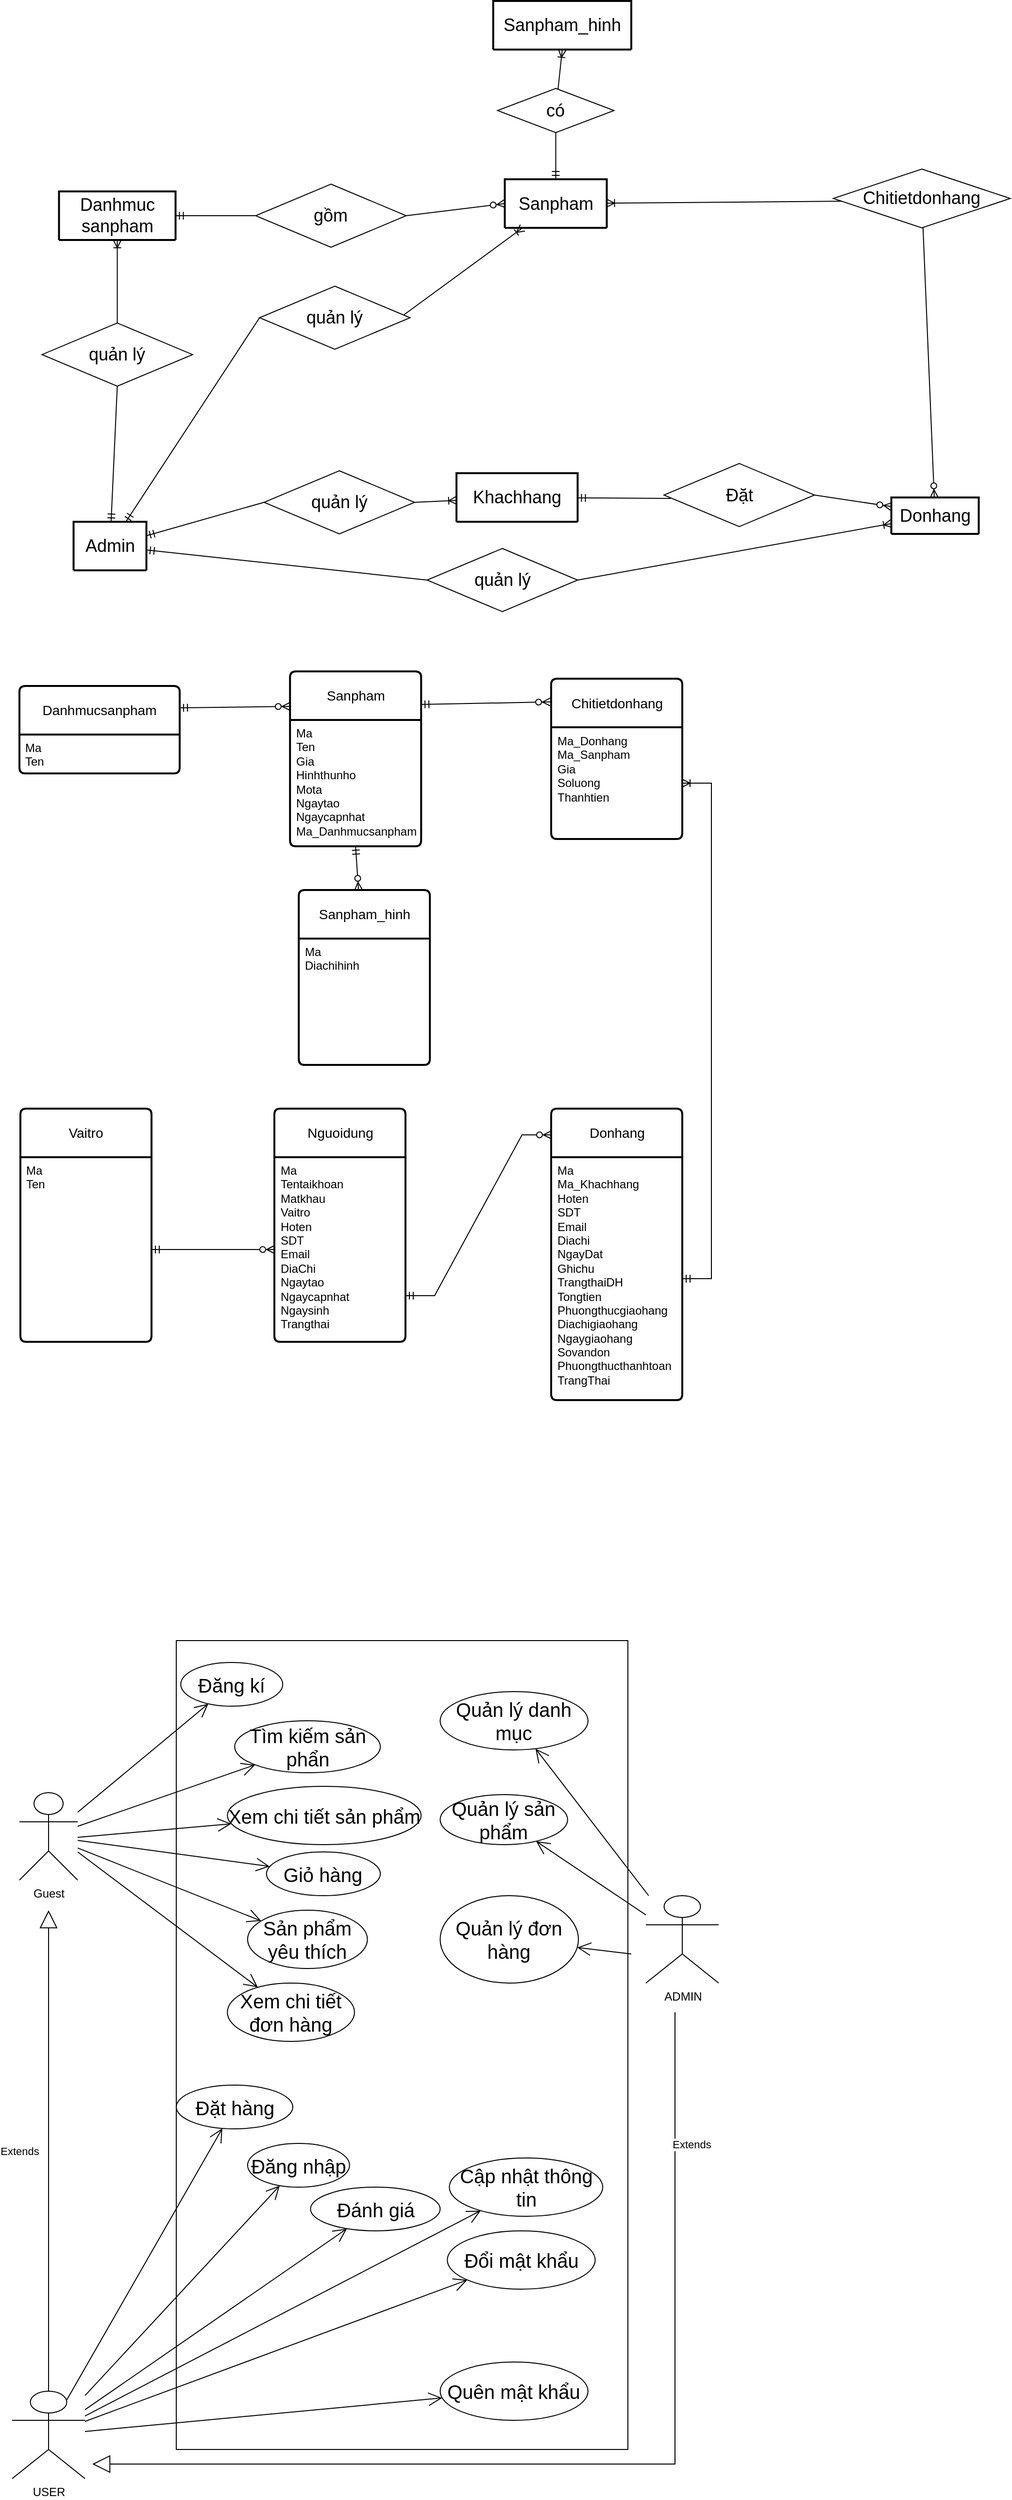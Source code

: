 <mxfile version="22.1.11" type="device">
  <diagram name="Trang-1" id="hGnqXhMsD_dsrQrOBmGM">
    <mxGraphModel dx="2141" dy="2115" grid="1" gridSize="15" guides="1" tooltips="1" connect="1" arrows="1" fold="1" page="1" pageScale="1" pageWidth="827" pageHeight="1169" math="0" shadow="0">
      <root>
        <mxCell id="0" />
        <mxCell id="1" parent="0" />
        <mxCell id="5fLzKJ9tMeXBeS_LBeBV-217" value="" style="rounded=0;whiteSpace=wrap;html=1;" parent="1" vertex="1">
          <mxGeometry x="206.5" y="922.5" width="465" height="832.5" as="geometry" />
        </mxCell>
        <mxCell id="5fLzKJ9tMeXBeS_LBeBV-4" value="Danhmucsanpham" style="swimlane;childLayout=stackLayout;horizontal=1;startSize=50;horizontalStack=0;rounded=1;fontSize=14;fontStyle=0;strokeWidth=2;resizeParent=0;resizeLast=1;shadow=0;dashed=0;align=center;arcSize=4;whiteSpace=wrap;html=1;movable=1;resizable=1;rotatable=1;deletable=1;editable=1;locked=0;connectable=1;" parent="1" vertex="1">
          <mxGeometry x="45" y="-60" width="165" height="90" as="geometry">
            <mxRectangle x="30" y="225" width="120" height="50" as="alternateBounds" />
          </mxGeometry>
        </mxCell>
        <mxCell id="5fLzKJ9tMeXBeS_LBeBV-5" value="Ma&lt;br&gt;Ten" style="align=left;strokeColor=none;fillColor=none;spacingLeft=4;fontSize=12;verticalAlign=top;resizable=1;rotatable=1;part=1;html=1;movable=1;deletable=1;editable=1;locked=0;connectable=1;" parent="5fLzKJ9tMeXBeS_LBeBV-4" vertex="1">
          <mxGeometry y="50" width="165" height="40" as="geometry" />
        </mxCell>
        <mxCell id="5fLzKJ9tMeXBeS_LBeBV-10" value="Sanpham" style="swimlane;childLayout=stackLayout;horizontal=1;startSize=50;horizontalStack=0;rounded=1;fontSize=14;fontStyle=0;strokeWidth=2;resizeParent=0;resizeLast=1;shadow=0;dashed=0;align=center;arcSize=4;whiteSpace=wrap;html=1;movable=1;resizable=1;rotatable=1;deletable=1;editable=1;locked=0;connectable=1;" parent="1" vertex="1">
          <mxGeometry x="323.62" y="-75" width="135" height="180" as="geometry">
            <mxRectangle x="300" y="225" width="105" height="50" as="alternateBounds" />
          </mxGeometry>
        </mxCell>
        <mxCell id="5fLzKJ9tMeXBeS_LBeBV-11" value="Ma&lt;br&gt;Ten&lt;br&gt;Gia&lt;br&gt;Hinhthunho&lt;br&gt;Mota&lt;br&gt;Ngaytao&lt;br&gt;Ngaycapnhat&lt;br&gt;Ma_Danhmucsanpham" style="align=left;strokeColor=none;fillColor=none;spacingLeft=4;fontSize=12;verticalAlign=top;resizable=1;rotatable=1;part=1;html=1;movable=1;deletable=1;editable=1;locked=0;connectable=1;" parent="5fLzKJ9tMeXBeS_LBeBV-10" vertex="1">
          <mxGeometry y="50" width="135" height="130" as="geometry" />
        </mxCell>
        <mxCell id="5fLzKJ9tMeXBeS_LBeBV-12" value="Chitietdonhang" style="swimlane;childLayout=stackLayout;horizontal=1;startSize=50;horizontalStack=0;rounded=1;fontSize=14;fontStyle=0;strokeWidth=2;resizeParent=0;resizeLast=1;shadow=0;dashed=0;align=center;arcSize=4;whiteSpace=wrap;html=1;movable=1;resizable=1;rotatable=1;deletable=1;editable=1;locked=0;connectable=1;" parent="1" vertex="1">
          <mxGeometry x="592.5" y="-67.5" width="135" height="165" as="geometry">
            <mxRectangle x="540" y="240" width="135" height="50" as="alternateBounds" />
          </mxGeometry>
        </mxCell>
        <mxCell id="5fLzKJ9tMeXBeS_LBeBV-13" value="Ma_Donhang&lt;br&gt;Ma_Sanpham&lt;br&gt;Gia&lt;br&gt;Soluong&lt;br&gt;Thanhtien" style="align=left;strokeColor=none;fillColor=none;spacingLeft=4;fontSize=12;verticalAlign=top;resizable=1;rotatable=1;part=1;html=1;movable=1;deletable=1;editable=1;locked=0;connectable=1;" parent="5fLzKJ9tMeXBeS_LBeBV-12" vertex="1">
          <mxGeometry y="50" width="135" height="115" as="geometry" />
        </mxCell>
        <mxCell id="5fLzKJ9tMeXBeS_LBeBV-14" value="Nguoidung" style="swimlane;childLayout=stackLayout;horizontal=1;startSize=50;horizontalStack=0;rounded=1;fontSize=14;fontStyle=0;strokeWidth=2;resizeParent=0;resizeLast=1;shadow=0;dashed=0;align=center;arcSize=4;whiteSpace=wrap;html=1;movable=1;resizable=1;rotatable=1;deletable=1;editable=1;locked=0;connectable=1;" parent="1" vertex="1">
          <mxGeometry x="307.5" y="375" width="135" height="240" as="geometry">
            <mxRectangle x="279" y="660" width="75" height="50" as="alternateBounds" />
          </mxGeometry>
        </mxCell>
        <mxCell id="5fLzKJ9tMeXBeS_LBeBV-15" value="Ma&lt;br&gt;Tentaikhoan&lt;br&gt;Matkhau&lt;br&gt;Vaitro&lt;br&gt;Hoten&lt;br&gt;SDT&lt;br&gt;Email&lt;br&gt;DiaChi&lt;br&gt;Ngaytao&lt;br&gt;Ngaycapnhat&lt;br&gt;Ngaysinh&lt;br&gt;Trangthai" style="align=left;strokeColor=none;fillColor=none;spacingLeft=4;fontSize=12;verticalAlign=top;resizable=1;rotatable=1;part=1;html=1;movable=1;deletable=1;editable=1;locked=0;connectable=1;" parent="5fLzKJ9tMeXBeS_LBeBV-14" vertex="1">
          <mxGeometry y="50" width="135" height="190" as="geometry" />
        </mxCell>
        <mxCell id="5fLzKJ9tMeXBeS_LBeBV-16" value="Donhang" style="swimlane;childLayout=stackLayout;horizontal=1;startSize=50;horizontalStack=0;rounded=1;fontSize=14;fontStyle=0;strokeWidth=2;resizeParent=0;resizeLast=1;shadow=0;dashed=0;align=center;arcSize=4;whiteSpace=wrap;html=1;movable=1;resizable=1;rotatable=1;deletable=1;editable=1;locked=0;connectable=1;" parent="1" vertex="1">
          <mxGeometry x="592.5" y="375" width="135" height="300" as="geometry">
            <mxRectangle x="540" y="480" width="90" height="50" as="alternateBounds" />
          </mxGeometry>
        </mxCell>
        <mxCell id="5fLzKJ9tMeXBeS_LBeBV-17" value="Ma&lt;br&gt;Ma_Khachhang&lt;br&gt;Hoten&lt;br&gt;SDT&lt;br&gt;Email&lt;br&gt;Diachi&lt;br&gt;NgayDat&lt;br&gt;Ghichu&lt;br&gt;TrangthaiDH&lt;br&gt;Tongtien&lt;br&gt;Phuongthucgiaohang&lt;br&gt;Diachigiaohang&lt;br&gt;Ngaygiaohang&lt;br&gt;Sovandon&lt;br&gt;Phuongthucthanhtoan&lt;br&gt;TrangThai" style="align=left;strokeColor=none;fillColor=none;spacingLeft=4;fontSize=12;verticalAlign=top;resizable=1;rotatable=1;part=1;html=1;movable=1;deletable=1;editable=1;locked=0;connectable=1;" parent="5fLzKJ9tMeXBeS_LBeBV-16" vertex="1">
          <mxGeometry y="50" width="135" height="250" as="geometry" />
        </mxCell>
        <mxCell id="5fLzKJ9tMeXBeS_LBeBV-168" value="" style="edgeStyle=entityRelationEdgeStyle;fontSize=12;html=1;endArrow=ERzeroToMany;startArrow=ERmandOne;rounded=0;entryX=0;entryY=0.09;entryDx=0;entryDy=0;entryPerimeter=0;movable=1;resizable=1;rotatable=1;deletable=1;editable=1;locked=0;connectable=1;exitX=1;exitY=0.75;exitDx=0;exitDy=0;" parent="1" source="5fLzKJ9tMeXBeS_LBeBV-15" target="5fLzKJ9tMeXBeS_LBeBV-16" edge="1">
          <mxGeometry width="100" height="100" relative="1" as="geometry">
            <mxPoint x="442.5" y="480" as="sourcePoint" />
            <mxPoint x="521.5" y="390" as="targetPoint" />
            <Array as="points">
              <mxPoint x="502.5" y="540" />
              <mxPoint x="502.5" y="540" />
            </Array>
          </mxGeometry>
        </mxCell>
        <mxCell id="5fLzKJ9tMeXBeS_LBeBV-169" value="" style="edgeStyle=entityRelationEdgeStyle;fontSize=12;html=1;endArrow=ERoneToMany;startArrow=ERmandOne;rounded=0;movable=1;resizable=1;rotatable=1;deletable=1;editable=1;locked=0;connectable=1;" parent="1" source="5fLzKJ9tMeXBeS_LBeBV-17" target="5fLzKJ9tMeXBeS_LBeBV-13" edge="1">
          <mxGeometry width="100" height="100" relative="1" as="geometry">
            <mxPoint x="622.5" y="285" as="sourcePoint" />
            <mxPoint x="722.5" y="185" as="targetPoint" />
          </mxGeometry>
        </mxCell>
        <mxCell id="5fLzKJ9tMeXBeS_LBeBV-171" value="" style="fontSize=12;html=1;endArrow=ERzeroToMany;startArrow=ERmandOne;rounded=0;movable=1;resizable=1;rotatable=1;deletable=1;editable=1;locked=0;connectable=1;exitX=1;exitY=0.25;exitDx=0;exitDy=0;entryX=-0.001;entryY=0.2;entryDx=0;entryDy=0;entryPerimeter=0;" parent="1" source="5fLzKJ9tMeXBeS_LBeBV-4" target="5fLzKJ9tMeXBeS_LBeBV-10" edge="1">
          <mxGeometry width="100" height="100" relative="1" as="geometry">
            <mxPoint x="202.5" y="-30" as="sourcePoint" />
            <mxPoint x="337.5" y="-45" as="targetPoint" />
          </mxGeometry>
        </mxCell>
        <mxCell id="5fLzKJ9tMeXBeS_LBeBV-172" value="" style="fontSize=12;html=1;endArrow=ERzeroToMany;startArrow=ERmandOne;rounded=0;exitX=1;exitY=0.189;exitDx=0;exitDy=0;exitPerimeter=0;entryX=-0.007;entryY=0.145;entryDx=0;entryDy=0;entryPerimeter=0;movable=1;resizable=1;rotatable=1;deletable=1;editable=1;locked=0;connectable=1;" parent="1" source="5fLzKJ9tMeXBeS_LBeBV-10" target="5fLzKJ9tMeXBeS_LBeBV-12" edge="1">
          <mxGeometry width="100" height="100" relative="1" as="geometry">
            <mxPoint x="442.5" y="210" as="sourcePoint" />
            <mxPoint x="542.5" y="110" as="targetPoint" />
          </mxGeometry>
        </mxCell>
        <mxCell id="5fLzKJ9tMeXBeS_LBeBV-174" value="USER" style="shape=umlActor;verticalLabelPosition=bottom;verticalAlign=top;html=1;outlineConnect=0;" parent="1" vertex="1">
          <mxGeometry x="37.5" y="1695" width="75" height="90" as="geometry" />
        </mxCell>
        <mxCell id="5fLzKJ9tMeXBeS_LBeBV-178" value="Đăng kí" style="ellipse;whiteSpace=wrap;html=1;fontSize=20;" parent="1" vertex="1">
          <mxGeometry x="211.12" y="945" width="105" height="45" as="geometry" />
        </mxCell>
        <mxCell id="5fLzKJ9tMeXBeS_LBeBV-195" value="ADMIN&lt;br&gt;" style="shape=umlActor;verticalLabelPosition=bottom;verticalAlign=top;html=1;outlineConnect=0;" parent="1" vertex="1">
          <mxGeometry x="690" y="1185" width="75" height="90" as="geometry" />
        </mxCell>
        <mxCell id="5fLzKJ9tMeXBeS_LBeBV-196" value="Guest" style="shape=umlActor;verticalLabelPosition=bottom;verticalAlign=top;html=1;outlineConnect=0;" parent="1" vertex="1">
          <mxGeometry x="45" y="1079" width="60" height="90" as="geometry" />
        </mxCell>
        <mxCell id="5fLzKJ9tMeXBeS_LBeBV-202" value="" style="endArrow=open;endFill=1;endSize=12;html=1;rounded=0;" parent="1" source="5fLzKJ9tMeXBeS_LBeBV-196" target="5fLzKJ9tMeXBeS_LBeBV-178" edge="1">
          <mxGeometry width="160" relative="1" as="geometry">
            <mxPoint x="135" y="1095" as="sourcePoint" />
            <mxPoint x="295" y="1095" as="targetPoint" />
          </mxGeometry>
        </mxCell>
        <mxCell id="5fLzKJ9tMeXBeS_LBeBV-203" value="Giỏ hàng" style="ellipse;whiteSpace=wrap;html=1;fontSize=20;" parent="1" vertex="1">
          <mxGeometry x="299.37" y="1140" width="117.25" height="45" as="geometry" />
        </mxCell>
        <mxCell id="5fLzKJ9tMeXBeS_LBeBV-204" value="" style="endArrow=open;endFill=1;endSize=12;html=1;rounded=0;" parent="1" source="5fLzKJ9tMeXBeS_LBeBV-196" target="5fLzKJ9tMeXBeS_LBeBV-203" edge="1">
          <mxGeometry width="160" relative="1" as="geometry">
            <mxPoint x="150" y="1208" as="sourcePoint" />
            <mxPoint x="340" y="1199" as="targetPoint" />
          </mxGeometry>
        </mxCell>
        <mxCell id="5fLzKJ9tMeXBeS_LBeBV-205" value="Đăng nhập" style="ellipse;whiteSpace=wrap;html=1;fontSize=20;" parent="1" vertex="1">
          <mxGeometry x="279.93" y="1440" width="105" height="45" as="geometry" />
        </mxCell>
        <mxCell id="5fLzKJ9tMeXBeS_LBeBV-206" value="" style="endArrow=open;endFill=1;endSize=12;html=1;rounded=0;" parent="1" source="5fLzKJ9tMeXBeS_LBeBV-174" target="5fLzKJ9tMeXBeS_LBeBV-205" edge="1">
          <mxGeometry width="160" relative="1" as="geometry">
            <mxPoint x="135" y="1134" as="sourcePoint" />
            <mxPoint x="325" y="1125" as="targetPoint" />
          </mxGeometry>
        </mxCell>
        <mxCell id="5fLzKJ9tMeXBeS_LBeBV-207" value="Tìm kiếm sản phẩn" style="ellipse;whiteSpace=wrap;html=1;fontSize=20;" parent="1" vertex="1">
          <mxGeometry x="266.62" y="1005" width="150" height="53.5" as="geometry" />
        </mxCell>
        <mxCell id="5fLzKJ9tMeXBeS_LBeBV-208" value="" style="endArrow=open;endFill=1;endSize=12;html=1;rounded=0;" parent="1" source="5fLzKJ9tMeXBeS_LBeBV-196" target="5fLzKJ9tMeXBeS_LBeBV-207" edge="1">
          <mxGeometry width="160" relative="1" as="geometry">
            <mxPoint x="150" y="1149" as="sourcePoint" />
            <mxPoint x="340" y="1140" as="targetPoint" />
          </mxGeometry>
        </mxCell>
        <mxCell id="5fLzKJ9tMeXBeS_LBeBV-209" value="Xem chi tiết sản phẩm" style="ellipse;whiteSpace=wrap;html=1;fontSize=20;" parent="1" vertex="1">
          <mxGeometry x="259.12" y="1072.5" width="199.5" height="60" as="geometry" />
        </mxCell>
        <mxCell id="5fLzKJ9tMeXBeS_LBeBV-210" value="" style="endArrow=open;endFill=1;endSize=12;html=1;rounded=0;" parent="1" target="5fLzKJ9tMeXBeS_LBeBV-209" edge="1">
          <mxGeometry width="160" relative="1" as="geometry">
            <mxPoint x="105" y="1125" as="sourcePoint" />
            <mxPoint x="355" y="1155" as="targetPoint" />
          </mxGeometry>
        </mxCell>
        <mxCell id="5fLzKJ9tMeXBeS_LBeBV-213" value="Sản phẩm yêu thích" style="ellipse;whiteSpace=wrap;html=1;fontSize=20;" parent="1" vertex="1">
          <mxGeometry x="279.93" y="1200" width="123.38" height="60" as="geometry" />
        </mxCell>
        <mxCell id="5fLzKJ9tMeXBeS_LBeBV-214" value="" style="endArrow=open;endFill=1;endSize=12;html=1;rounded=0;" parent="1" source="5fLzKJ9tMeXBeS_LBeBV-196" target="5fLzKJ9tMeXBeS_LBeBV-213" edge="1">
          <mxGeometry width="160" relative="1" as="geometry">
            <mxPoint x="195" y="1194" as="sourcePoint" />
            <mxPoint x="385" y="1185" as="targetPoint" />
          </mxGeometry>
        </mxCell>
        <mxCell id="5fLzKJ9tMeXBeS_LBeBV-220" value="Extends" style="endArrow=block;endSize=16;endFill=0;html=1;rounded=0;" parent="1" source="5fLzKJ9tMeXBeS_LBeBV-174" edge="1">
          <mxGeometry y="30" width="160" relative="1" as="geometry">
            <mxPoint x="66.5" y="1470" as="sourcePoint" />
            <mxPoint x="75" y="1200" as="targetPoint" />
            <mxPoint as="offset" />
          </mxGeometry>
        </mxCell>
        <mxCell id="5fLzKJ9tMeXBeS_LBeBV-221" value="Extends" style="endArrow=block;endSize=16;endFill=0;html=1;rounded=0;" parent="1" edge="1">
          <mxGeometry x="-0.745" y="17" width="160" relative="1" as="geometry">
            <mxPoint x="720" y="1305" as="sourcePoint" />
            <mxPoint x="120" y="1770" as="targetPoint" />
            <Array as="points">
              <mxPoint x="720" y="1770" />
              <mxPoint x="405" y="1770" />
            </Array>
            <mxPoint as="offset" />
          </mxGeometry>
        </mxCell>
        <mxCell id="5fLzKJ9tMeXBeS_LBeBV-222" value="" style="endArrow=open;endFill=1;endSize=12;html=1;rounded=0;" parent="1" source="5fLzKJ9tMeXBeS_LBeBV-174" target="5fLzKJ9tMeXBeS_LBeBV-223" edge="1">
          <mxGeometry width="160" relative="1" as="geometry">
            <mxPoint x="237.51" y="1785" as="sourcePoint" />
            <mxPoint x="306.754" y="2085.123" as="targetPoint" />
          </mxGeometry>
        </mxCell>
        <mxCell id="5fLzKJ9tMeXBeS_LBeBV-223" value="Cập nhật thông tin" style="ellipse;whiteSpace=wrap;html=1;fontSize=20;" parent="1" vertex="1">
          <mxGeometry x="487.63" y="1455" width="158" height="60" as="geometry" />
        </mxCell>
        <mxCell id="5fLzKJ9tMeXBeS_LBeBV-224" value="" style="endArrow=open;endFill=1;endSize=12;html=1;rounded=0;exitX=0.75;exitY=0.1;exitDx=0;exitDy=0;exitPerimeter=0;" parent="1" source="5fLzKJ9tMeXBeS_LBeBV-174" target="5fLzKJ9tMeXBeS_LBeBV-225" edge="1">
          <mxGeometry width="160" relative="1" as="geometry">
            <mxPoint x="410.76" y="1725" as="sourcePoint" />
            <mxPoint x="480.004" y="2025.123" as="targetPoint" />
          </mxGeometry>
        </mxCell>
        <mxCell id="5fLzKJ9tMeXBeS_LBeBV-225" value="Đặt hàng" style="ellipse;whiteSpace=wrap;html=1;fontSize=20;" parent="1" vertex="1">
          <mxGeometry x="206.5" y="1380" width="120" height="45" as="geometry" />
        </mxCell>
        <mxCell id="5fLzKJ9tMeXBeS_LBeBV-226" value="" style="endArrow=open;endFill=1;endSize=12;html=1;rounded=0;" parent="1" source="5fLzKJ9tMeXBeS_LBeBV-174" target="5fLzKJ9tMeXBeS_LBeBV-227" edge="1">
          <mxGeometry width="160" relative="1" as="geometry">
            <mxPoint x="252.51" y="1800" as="sourcePoint" />
            <mxPoint x="321.754" y="2100.123" as="targetPoint" />
          </mxGeometry>
        </mxCell>
        <mxCell id="5fLzKJ9tMeXBeS_LBeBV-227" value="Đổi mật khẩu&lt;br&gt;" style="ellipse;whiteSpace=wrap;html=1;fontSize=20;" parent="1" vertex="1">
          <mxGeometry x="485.57" y="1530" width="152.25" height="60" as="geometry" />
        </mxCell>
        <mxCell id="5fLzKJ9tMeXBeS_LBeBV-228" value="" style="endArrow=open;endFill=1;endSize=12;html=1;rounded=0;" parent="1" source="5fLzKJ9tMeXBeS_LBeBV-174" target="5fLzKJ9tMeXBeS_LBeBV-229" edge="1">
          <mxGeometry width="160" relative="1" as="geometry">
            <mxPoint x="267.51" y="1815" as="sourcePoint" />
            <mxPoint x="336.754" y="2115.123" as="targetPoint" />
          </mxGeometry>
        </mxCell>
        <mxCell id="5fLzKJ9tMeXBeS_LBeBV-229" value="Quên mật khẩu&lt;br&gt;" style="ellipse;whiteSpace=wrap;html=1;fontSize=20;" parent="1" vertex="1">
          <mxGeometry x="478.2" y="1665" width="152.25" height="60" as="geometry" />
        </mxCell>
        <mxCell id="5fLzKJ9tMeXBeS_LBeBV-232" value="" style="endArrow=open;endFill=1;endSize=12;html=1;rounded=0;" parent="1" source="5fLzKJ9tMeXBeS_LBeBV-195" target="5fLzKJ9tMeXBeS_LBeBV-233" edge="1">
          <mxGeometry width="160" relative="1" as="geometry">
            <mxPoint x="297.51" y="1845" as="sourcePoint" />
            <mxPoint x="366.754" y="2145.123" as="targetPoint" />
          </mxGeometry>
        </mxCell>
        <mxCell id="5fLzKJ9tMeXBeS_LBeBV-233" value="Quản lý danh mục" style="ellipse;whiteSpace=wrap;html=1;fontSize=20;" parent="1" vertex="1">
          <mxGeometry x="478.2" y="975" width="152.25" height="60" as="geometry" />
        </mxCell>
        <mxCell id="5fLzKJ9tMeXBeS_LBeBV-236" value="" style="endArrow=open;endFill=1;endSize=12;html=1;rounded=0;" parent="1" source="5fLzKJ9tMeXBeS_LBeBV-195" target="5fLzKJ9tMeXBeS_LBeBV-237" edge="1">
          <mxGeometry width="160" relative="1" as="geometry">
            <mxPoint x="327.51" y="1875" as="sourcePoint" />
            <mxPoint x="396.754" y="2175.123" as="targetPoint" />
          </mxGeometry>
        </mxCell>
        <mxCell id="5fLzKJ9tMeXBeS_LBeBV-237" value="Quản lý sản phẩm" style="ellipse;whiteSpace=wrap;html=1;fontSize=20;" parent="1" vertex="1">
          <mxGeometry x="478.2" y="1081" width="131.25" height="51.5" as="geometry" />
        </mxCell>
        <mxCell id="54_VE5LClW7WhIvUvSRP-94" value="Danhmuc&lt;br&gt;sanpham" style="swimlane;childLayout=stackLayout;horizontal=1;startSize=50;horizontalStack=0;rounded=1;fontSize=18;fontStyle=0;strokeWidth=2;resizeParent=0;resizeLast=1;shadow=0;dashed=0;align=center;arcSize=4;whiteSpace=wrap;html=1;movable=0;resizable=0;rotatable=0;deletable=0;editable=0;locked=1;connectable=0;" parent="1" vertex="1" collapsed="1">
          <mxGeometry x="85.75" y="-569" width="120" height="50" as="geometry">
            <mxRectangle x="30" y="225" width="165" height="90" as="alternateBounds" />
          </mxGeometry>
        </mxCell>
        <mxCell id="54_VE5LClW7WhIvUvSRP-95" value="id&lt;br&gt;name&lt;br&gt;" style="align=left;strokeColor=none;fillColor=none;spacingLeft=4;fontSize=12;verticalAlign=top;resizable=1;rotatable=1;part=1;html=1;movable=1;deletable=1;editable=1;locked=0;connectable=1;" parent="54_VE5LClW7WhIvUvSRP-94" vertex="1">
          <mxGeometry y="50" width="165" height="40" as="geometry" />
        </mxCell>
        <mxCell id="54_VE5LClW7WhIvUvSRP-98" value="Admin" style="swimlane;childLayout=stackLayout;horizontal=1;startSize=50;horizontalStack=0;rounded=1;fontSize=18;fontStyle=0;strokeWidth=2;resizeParent=0;resizeLast=1;shadow=0;dashed=0;align=center;arcSize=4;whiteSpace=wrap;html=1;movable=0;resizable=0;rotatable=0;deletable=0;editable=0;locked=1;connectable=0;" parent="1" vertex="1" collapsed="1">
          <mxGeometry x="100.75" y="-229" width="75" height="50" as="geometry">
            <mxRectangle x="300" y="480" width="135" height="120" as="alternateBounds" />
          </mxGeometry>
        </mxCell>
        <mxCell id="54_VE5LClW7WhIvUvSRP-99" value="id&lt;br&gt;name&lt;br&gt;" style="align=left;strokeColor=none;fillColor=none;spacingLeft=4;fontSize=12;verticalAlign=top;resizable=1;rotatable=1;part=1;html=1;movable=1;deletable=1;editable=1;locked=0;connectable=1;" parent="54_VE5LClW7WhIvUvSRP-98" vertex="1">
          <mxGeometry y="50" width="135" height="70" as="geometry" />
        </mxCell>
        <mxCell id="54_VE5LClW7WhIvUvSRP-100" value="Sanpham" style="swimlane;childLayout=stackLayout;horizontal=1;startSize=50;horizontalStack=0;rounded=1;fontSize=18;fontStyle=0;strokeWidth=2;resizeParent=0;resizeLast=1;shadow=0;dashed=0;align=center;arcSize=4;whiteSpace=wrap;html=1;movable=0;resizable=0;rotatable=0;deletable=0;editable=0;locked=1;connectable=0;" parent="1" vertex="1" collapsed="1">
          <mxGeometry x="544.75" y="-581.5" width="105" height="50" as="geometry">
            <mxRectangle x="300" y="225" width="135" height="180" as="alternateBounds" />
          </mxGeometry>
        </mxCell>
        <mxCell id="54_VE5LClW7WhIvUvSRP-101" value="id&lt;br&gt;name&lt;br&gt;price&lt;br&gt;thumbnail&lt;br&gt;desciption&lt;br&gt;created_at&lt;br&gt;updated_at&lt;br&gt;category_id" style="align=left;strokeColor=none;fillColor=none;spacingLeft=4;fontSize=12;verticalAlign=top;resizable=1;rotatable=1;part=1;html=1;movable=1;deletable=1;editable=1;locked=0;connectable=1;" parent="54_VE5LClW7WhIvUvSRP-100" vertex="1">
          <mxGeometry y="50" width="135" height="130" as="geometry" />
        </mxCell>
        <mxCell id="54_VE5LClW7WhIvUvSRP-104" value="Khachhang" style="swimlane;childLayout=stackLayout;horizontal=1;startSize=50;horizontalStack=0;rounded=1;fontSize=18;fontStyle=0;strokeWidth=2;resizeParent=0;resizeLast=1;shadow=0;dashed=0;align=center;arcSize=4;whiteSpace=wrap;html=1;movable=0;resizable=0;rotatable=0;deletable=0;editable=0;locked=1;connectable=0;" parent="1" vertex="1" collapsed="1">
          <mxGeometry x="495" y="-279" width="124.75" height="50" as="geometry">
            <mxRectangle x="279" y="660" width="135" height="240" as="alternateBounds" />
          </mxGeometry>
        </mxCell>
        <mxCell id="54_VE5LClW7WhIvUvSRP-105" value="id&lt;br&gt;fullname&lt;br&gt;phone_number&lt;br&gt;address&lt;br&gt;password&lt;br&gt;created_at&lt;br&gt;updated_at&lt;br&gt;is_active&lt;br&gt;date_of_birth&lt;br&gt;facebook_account_id&lt;br&gt;google_account_id&lt;br&gt;role_id" style="align=left;strokeColor=none;fillColor=none;spacingLeft=4;fontSize=12;verticalAlign=top;resizable=1;rotatable=1;part=1;html=1;movable=1;deletable=1;editable=1;locked=0;connectable=1;" parent="54_VE5LClW7WhIvUvSRP-104" vertex="1">
          <mxGeometry y="50" width="135" height="190" as="geometry" />
        </mxCell>
        <mxCell id="54_VE5LClW7WhIvUvSRP-106" value="Donhang" style="swimlane;childLayout=stackLayout;horizontal=1;startSize=50;horizontalStack=0;rounded=1;fontSize=18;fontStyle=0;strokeWidth=2;resizeParent=0;resizeLast=1;shadow=0;dashed=0;align=center;arcSize=4;whiteSpace=wrap;html=1;movable=0;resizable=0;rotatable=0;deletable=0;editable=0;locked=1;connectable=0;" parent="1" vertex="1" collapsed="1">
          <mxGeometry x="942.75" y="-254" width="90" height="37.5" as="geometry">
            <mxRectangle x="857" y="-82.5" width="135" height="300" as="alternateBounds" />
          </mxGeometry>
        </mxCell>
        <mxCell id="54_VE5LClW7WhIvUvSRP-107" value="id&lt;br&gt;user_id&lt;br&gt;fullname&lt;br&gt;email&lt;br&gt;phone_number&lt;br&gt;address&lt;br&gt;note&lt;br&gt;order_date&lt;br&gt;status&lt;br&gt;total_money&lt;br&gt;shipping_method&lt;br&gt;shipping_address&lt;br&gt;shipping_date&lt;br&gt;tracking_number&lt;br&gt;payment_method&lt;br&gt;active" style="align=left;strokeColor=none;fillColor=none;spacingLeft=4;fontSize=12;verticalAlign=top;resizable=1;rotatable=1;part=1;html=1;movable=1;deletable=1;editable=1;locked=0;connectable=1;" parent="54_VE5LClW7WhIvUvSRP-106" vertex="1">
          <mxGeometry y="50" width="135" height="250" as="geometry" />
        </mxCell>
        <mxCell id="54_VE5LClW7WhIvUvSRP-110" value="gồm" style="rhombus;whiteSpace=wrap;html=1;movable=0;resizable=0;rotatable=0;deletable=0;editable=0;locked=1;connectable=0;fontSize=18;" parent="1" vertex="1">
          <mxGeometry x="288.25" y="-576.5" width="155" height="65" as="geometry" />
        </mxCell>
        <mxCell id="54_VE5LClW7WhIvUvSRP-111" value="" style="fontSize=18;html=1;endArrow=ERmandOne;rounded=0;entryX=1;entryY=0.5;entryDx=0;entryDy=0;exitX=0;exitY=0.5;exitDx=0;exitDy=0;movable=0;resizable=0;rotatable=0;deletable=0;editable=0;locked=1;connectable=0;" parent="1" source="54_VE5LClW7WhIvUvSRP-110" target="54_VE5LClW7WhIvUvSRP-94" edge="1">
          <mxGeometry width="100" height="100" relative="1" as="geometry">
            <mxPoint x="183.25" y="-289" as="sourcePoint" />
            <mxPoint x="283.25" y="-389" as="targetPoint" />
          </mxGeometry>
        </mxCell>
        <mxCell id="54_VE5LClW7WhIvUvSRP-114" value="" style="fontSize=18;html=1;endArrow=ERzeroToMany;endFill=1;rounded=0;exitX=1;exitY=0.5;exitDx=0;exitDy=0;entryX=0;entryY=0.5;entryDx=0;entryDy=0;movable=0;resizable=0;rotatable=0;deletable=0;editable=0;locked=1;connectable=0;" parent="1" source="54_VE5LClW7WhIvUvSRP-110" target="54_VE5LClW7WhIvUvSRP-100" edge="1">
          <mxGeometry width="100" height="100" relative="1" as="geometry">
            <mxPoint x="393.255" y="-474.005" as="sourcePoint" />
            <mxPoint x="588.25" y="-494" as="targetPoint" />
          </mxGeometry>
        </mxCell>
        <mxCell id="54_VE5LClW7WhIvUvSRP-115" value="" style="fontSize=18;html=1;endArrow=ERoneToMany;rounded=0;movable=0;resizable=0;rotatable=0;deletable=0;editable=0;locked=1;connectable=0;exitX=0.093;exitY=0.546;exitDx=0;exitDy=0;exitPerimeter=0;" parent="1" source="Yz6XbcF130ffkjswpImM-1" target="54_VE5LClW7WhIvUvSRP-100" edge="1">
          <mxGeometry width="100" height="100" relative="1" as="geometry">
            <mxPoint x="708.25" y="-184" as="sourcePoint" />
            <mxPoint x="987.75" y="-534" as="targetPoint" />
          </mxGeometry>
        </mxCell>
        <mxCell id="54_VE5LClW7WhIvUvSRP-116" value="Đặt" style="rhombus;whiteSpace=wrap;html=1;movable=0;resizable=0;rotatable=0;deletable=0;editable=0;locked=1;connectable=0;fontSize=18;" parent="1" vertex="1">
          <mxGeometry x="708.62" y="-289" width="155" height="65" as="geometry" />
        </mxCell>
        <mxCell id="54_VE5LClW7WhIvUvSRP-126" value="" style="fontSize=18;html=1;endArrow=ERmandOne;rounded=0;exitX=0;exitY=0.5;exitDx=0;exitDy=0;movable=0;resizable=0;rotatable=0;deletable=0;editable=0;locked=1;connectable=0;" parent="1" source="54_VE5LClW7WhIvUvSRP-128" target="54_VE5LClW7WhIvUvSRP-98" edge="1">
          <mxGeometry width="100" height="100" relative="1" as="geometry">
            <mxPoint x="573.87" y="-159" as="sourcePoint" />
            <mxPoint x="573.87" y="-89" as="targetPoint" />
          </mxGeometry>
        </mxCell>
        <mxCell id="54_VE5LClW7WhIvUvSRP-127" value="" style="fontSize=18;html=1;endArrow=ERoneToMany;rounded=0;exitX=1;exitY=0.5;exitDx=0;exitDy=0;movable=0;resizable=0;rotatable=0;deletable=0;editable=0;locked=1;connectable=0;" parent="1" source="54_VE5LClW7WhIvUvSRP-128" target="54_VE5LClW7WhIvUvSRP-104" edge="1">
          <mxGeometry width="100" height="100" relative="1" as="geometry">
            <mxPoint x="574.25" y="-194" as="sourcePoint" />
            <mxPoint x="573.87" y="-281.5" as="targetPoint" />
          </mxGeometry>
        </mxCell>
        <mxCell id="54_VE5LClW7WhIvUvSRP-128" value="quản lý&lt;br&gt;" style="rhombus;whiteSpace=wrap;html=1;movable=0;resizable=0;rotatable=0;deletable=0;editable=0;locked=1;connectable=0;fontSize=18;" parent="1" vertex="1">
          <mxGeometry x="296.87" y="-281.5" width="155" height="65" as="geometry" />
        </mxCell>
        <mxCell id="54_VE5LClW7WhIvUvSRP-129" value="" style="fontSize=18;html=1;endArrow=ERmandOne;rounded=0;exitX=0.045;exitY=0.554;exitDx=0;exitDy=0;exitPerimeter=0;movable=0;resizable=0;rotatable=0;deletable=0;editable=0;locked=1;connectable=0;" parent="1" source="54_VE5LClW7WhIvUvSRP-116" target="54_VE5LClW7WhIvUvSRP-104" edge="1">
          <mxGeometry width="100" height="100" relative="1" as="geometry">
            <mxPoint x="591.25" y="-149" as="sourcePoint" />
            <mxPoint x="591.25" y="-74" as="targetPoint" />
          </mxGeometry>
        </mxCell>
        <mxCell id="54_VE5LClW7WhIvUvSRP-130" value="" style="fontSize=18;html=1;endArrow=ERzeroToMany;endFill=1;rounded=0;exitX=1;exitY=0.5;exitDx=0;exitDy=0;entryX=0;entryY=0.25;entryDx=0;entryDy=0;movable=0;resizable=0;rotatable=0;deletable=0;editable=0;locked=1;connectable=0;" parent="1" source="54_VE5LClW7WhIvUvSRP-116" target="54_VE5LClW7WhIvUvSRP-106" edge="1">
          <mxGeometry width="100" height="100" relative="1" as="geometry">
            <mxPoint x="863.25" y="-484" as="sourcePoint" />
            <mxPoint x="935.25" y="-488" as="targetPoint" />
          </mxGeometry>
        </mxCell>
        <mxCell id="TTsMlhrMvdFJEwityDDN-1" value="" style="endArrow=open;endFill=1;endSize=12;html=1;rounded=0;" parent="1" target="TTsMlhrMvdFJEwityDDN-2" edge="1">
          <mxGeometry width="160" relative="1" as="geometry">
            <mxPoint x="675" y="1245" as="sourcePoint" />
            <mxPoint x="396.754" y="2227.623" as="targetPoint" />
          </mxGeometry>
        </mxCell>
        <mxCell id="TTsMlhrMvdFJEwityDDN-2" value="Quản lý đơn hàng" style="ellipse;whiteSpace=wrap;html=1;fontSize=20;" parent="1" vertex="1">
          <mxGeometry x="478.2" y="1185" width="142.37" height="90" as="geometry" />
        </mxCell>
        <mxCell id="z6DuVe3DVs5f5lUHX8h4-1" value="" style="endArrow=open;endFill=1;endSize=12;html=1;rounded=0;" parent="1" source="5fLzKJ9tMeXBeS_LBeBV-174" target="z6DuVe3DVs5f5lUHX8h4-2" edge="1">
          <mxGeometry width="160" relative="1" as="geometry">
            <mxPoint x="173.5" y="1744" as="sourcePoint" />
            <mxPoint x="564.504" y="2151.123" as="targetPoint" />
          </mxGeometry>
        </mxCell>
        <mxCell id="z6DuVe3DVs5f5lUHX8h4-2" value="Đánh giá" style="ellipse;whiteSpace=wrap;html=1;fontSize=20;" parent="1" vertex="1">
          <mxGeometry x="344.7" y="1485" width="133.5" height="45" as="geometry" />
        </mxCell>
        <mxCell id="z6DuVe3DVs5f5lUHX8h4-25" value="" style="fontSize=18;html=1;endArrow=ERmandOne;rounded=0;movable=0;resizable=0;rotatable=0;deletable=0;editable=0;locked=1;connectable=0;exitX=0;exitY=0.5;exitDx=0;exitDy=0;" parent="1" source="z6DuVe3DVs5f5lUHX8h4-27" target="54_VE5LClW7WhIvUvSRP-98" edge="1">
          <mxGeometry width="100" height="100" relative="1" as="geometry">
            <mxPoint x="378.75" y="-361.5" as="sourcePoint" />
            <mxPoint x="190.75" y="-276.5" as="targetPoint" />
          </mxGeometry>
        </mxCell>
        <mxCell id="z6DuVe3DVs5f5lUHX8h4-26" value="" style="fontSize=18;html=1;endArrow=ERoneToMany;rounded=0;movable=0;resizable=0;rotatable=0;deletable=0;editable=0;locked=1;connectable=0;exitX=0.946;exitY=0.477;exitDx=0;exitDy=0;exitPerimeter=0;" parent="1" source="z6DuVe3DVs5f5lUHX8h4-27" target="54_VE5LClW7WhIvUvSRP-100" edge="1">
          <mxGeometry width="100" height="100" relative="1" as="geometry">
            <mxPoint x="400.75" y="-381.5" as="sourcePoint" />
            <mxPoint x="550.75" y="-471.5" as="targetPoint" />
          </mxGeometry>
        </mxCell>
        <mxCell id="z6DuVe3DVs5f5lUHX8h4-27" value="quản lý&lt;br&gt;" style="rhombus;whiteSpace=wrap;html=1;movable=0;resizable=0;rotatable=0;deletable=0;editable=0;locked=1;connectable=0;fontSize=18;" parent="1" vertex="1">
          <mxGeometry x="292.25" y="-471.5" width="155" height="65" as="geometry" />
        </mxCell>
        <mxCell id="z6DuVe3DVs5f5lUHX8h4-31" value="" style="fontSize=18;html=1;endArrow=ERmandOne;rounded=0;exitX=0;exitY=0.5;exitDx=0;exitDy=0;movable=0;resizable=0;rotatable=0;deletable=0;editable=0;locked=1;connectable=0;" parent="1" source="z6DuVe3DVs5f5lUHX8h4-33" target="54_VE5LClW7WhIvUvSRP-98" edge="1">
          <mxGeometry width="100" height="100" relative="1" as="geometry">
            <mxPoint x="678.87" y="-60.54" as="sourcePoint" />
            <mxPoint x="265.75" y="-201.501" as="targetPoint" />
          </mxGeometry>
        </mxCell>
        <mxCell id="z6DuVe3DVs5f5lUHX8h4-32" value="" style="fontSize=18;html=1;endArrow=ERoneToMany;rounded=0;exitX=1;exitY=0.5;exitDx=0;exitDy=0;movable=0;resizable=0;rotatable=0;deletable=0;editable=0;locked=1;connectable=0;" parent="1" source="z6DuVe3DVs5f5lUHX8h4-33" target="54_VE5LClW7WhIvUvSRP-106" edge="1">
          <mxGeometry width="100" height="100" relative="1" as="geometry">
            <mxPoint x="679.25" y="-95.54" as="sourcePoint" />
            <mxPoint x="649.75" y="-154.04" as="targetPoint" />
          </mxGeometry>
        </mxCell>
        <mxCell id="z6DuVe3DVs5f5lUHX8h4-33" value="quản lý&lt;br&gt;" style="rhombus;whiteSpace=wrap;html=1;movable=0;resizable=0;rotatable=0;deletable=0;editable=0;locked=1;connectable=0;fontSize=18;" parent="1" vertex="1">
          <mxGeometry x="464.75" y="-201.5" width="155" height="65" as="geometry" />
        </mxCell>
        <mxCell id="z6DuVe3DVs5f5lUHX8h4-34" value="" style="fontSize=18;html=1;endArrow=ERmandOne;rounded=0;movable=0;resizable=0;rotatable=0;deletable=0;editable=0;locked=1;connectable=0;exitX=0.5;exitY=1;exitDx=0;exitDy=0;" parent="1" source="z6DuVe3DVs5f5lUHX8h4-36" target="54_VE5LClW7WhIvUvSRP-98" edge="1">
          <mxGeometry width="100" height="100" relative="1" as="geometry">
            <mxPoint x="109.75" y="-377.5" as="sourcePoint" />
            <mxPoint x="-30.63" y="-257.5" as="targetPoint" />
          </mxGeometry>
        </mxCell>
        <mxCell id="z6DuVe3DVs5f5lUHX8h4-35" value="" style="fontSize=18;html=1;endArrow=ERoneToMany;rounded=0;movable=0;resizable=0;rotatable=0;deletable=0;editable=0;locked=1;connectable=0;exitX=0.5;exitY=0;exitDx=0;exitDy=0;" parent="1" source="z6DuVe3DVs5f5lUHX8h4-36" target="54_VE5LClW7WhIvUvSRP-94" edge="1">
          <mxGeometry width="100" height="100" relative="1" as="geometry">
            <mxPoint x="202.37" y="-365.5" as="sourcePoint" />
            <mxPoint x="352.37" y="-455.5" as="targetPoint" />
          </mxGeometry>
        </mxCell>
        <mxCell id="z6DuVe3DVs5f5lUHX8h4-36" value="quản lý&lt;br&gt;" style="rhombus;whiteSpace=wrap;html=1;movable=0;resizable=0;rotatable=0;deletable=0;editable=0;locked=1;connectable=0;fontSize=18;" parent="1" vertex="1">
          <mxGeometry x="68.25" y="-433.53" width="155" height="65" as="geometry" />
        </mxCell>
        <mxCell id="z6DuVe3DVs5f5lUHX8h4-39" value="có" style="rhombus;whiteSpace=wrap;html=1;movable=0;resizable=0;rotatable=0;deletable=0;editable=0;locked=1;connectable=0;fontSize=18;" parent="1" vertex="1">
          <mxGeometry x="537.25" y="-675" width="120" height="45.47" as="geometry" />
        </mxCell>
        <mxCell id="z6DuVe3DVs5f5lUHX8h4-41" value="" style="fontSize=18;html=1;endArrow=ERmandOne;rounded=0;movable=0;resizable=0;rotatable=0;deletable=0;editable=0;locked=1;connectable=0;" parent="1" source="z6DuVe3DVs5f5lUHX8h4-39" target="54_VE5LClW7WhIvUvSRP-100" edge="1">
          <mxGeometry width="100" height="100" relative="1" as="geometry">
            <mxPoint x="328.01" y="-54.53" as="sourcePoint" />
            <mxPoint x="551.87" y="-441.5" as="targetPoint" />
          </mxGeometry>
        </mxCell>
        <mxCell id="Yz6XbcF130ffkjswpImM-1" value="Chitietdonhang" style="rhombus;whiteSpace=wrap;html=1;movable=0;resizable=0;rotatable=0;deletable=0;editable=0;locked=1;connectable=0;fontSize=18;" parent="1" vertex="1">
          <mxGeometry x="883" y="-591.97" width="182.25" height="60.47" as="geometry" />
        </mxCell>
        <mxCell id="Yz6XbcF130ffkjswpImM-2" value="" style="fontSize=18;html=1;endArrow=ERzeroToMany;endFill=1;rounded=0;movable=0;resizable=0;rotatable=0;deletable=0;editable=0;locked=1;connectable=0;" parent="1" source="Yz6XbcF130ffkjswpImM-1" target="54_VE5LClW7WhIvUvSRP-106" edge="1">
          <mxGeometry width="100" height="100" relative="1" as="geometry">
            <mxPoint x="1020" y="-480" as="sourcePoint" />
            <mxPoint x="985.651" y="-388.12" as="targetPoint" />
          </mxGeometry>
        </mxCell>
        <mxCell id="L-Q6csGe15FDerK6c003-2" value="Vaitro" style="swimlane;childLayout=stackLayout;horizontal=1;startSize=50;horizontalStack=0;rounded=1;fontSize=14;fontStyle=0;strokeWidth=2;resizeParent=0;resizeLast=1;shadow=0;dashed=0;align=center;arcSize=4;whiteSpace=wrap;html=1;movable=1;resizable=1;rotatable=1;deletable=1;editable=1;locked=0;connectable=1;" parent="1" vertex="1">
          <mxGeometry x="46" y="375" width="135" height="240" as="geometry">
            <mxRectangle x="279" y="660" width="75" height="50" as="alternateBounds" />
          </mxGeometry>
        </mxCell>
        <mxCell id="L-Q6csGe15FDerK6c003-3" value="Ma&lt;br&gt;Ten" style="align=left;strokeColor=none;fillColor=none;spacingLeft=4;fontSize=12;verticalAlign=top;resizable=1;rotatable=1;part=1;html=1;movable=1;deletable=1;editable=1;locked=0;connectable=1;" parent="L-Q6csGe15FDerK6c003-2" vertex="1">
          <mxGeometry y="50" width="135" height="190" as="geometry" />
        </mxCell>
        <mxCell id="L-Q6csGe15FDerK6c003-4" value="" style="fontSize=12;html=1;endArrow=ERzeroToMany;startArrow=ERmandOne;rounded=0;movable=1;resizable=1;rotatable=1;deletable=1;editable=1;locked=0;connectable=1;exitX=1;exitY=0.5;exitDx=0;exitDy=0;" parent="1" source="L-Q6csGe15FDerK6c003-3" target="5fLzKJ9tMeXBeS_LBeBV-15" edge="1">
          <mxGeometry width="100" height="100" relative="1" as="geometry">
            <mxPoint x="225" y="-22" as="sourcePoint" />
            <mxPoint x="315" y="225" as="targetPoint" />
          </mxGeometry>
        </mxCell>
        <mxCell id="O7m6CrMyvTRqPq30U0Gk-1" value="Sanpham_hinh" style="swimlane;childLayout=stackLayout;horizontal=1;startSize=50;horizontalStack=0;rounded=1;fontSize=18;fontStyle=0;strokeWidth=2;resizeParent=0;resizeLast=1;shadow=0;dashed=0;align=center;arcSize=4;whiteSpace=wrap;html=1;movable=0;resizable=0;rotatable=0;deletable=0;editable=0;locked=1;connectable=0;" parent="1" vertex="1" collapsed="1">
          <mxGeometry x="532.82" y="-765" width="142.18" height="50" as="geometry">
            <mxRectangle x="300" y="225" width="135" height="180" as="alternateBounds" />
          </mxGeometry>
        </mxCell>
        <mxCell id="O7m6CrMyvTRqPq30U0Gk-2" value="id&lt;br&gt;name&lt;br&gt;price&lt;br&gt;thumbnail&lt;br&gt;desciption&lt;br&gt;created_at&lt;br&gt;updated_at&lt;br&gt;category_id" style="align=left;strokeColor=none;fillColor=none;spacingLeft=4;fontSize=12;verticalAlign=top;resizable=1;rotatable=1;part=1;html=1;movable=1;deletable=1;editable=1;locked=0;connectable=1;" parent="O7m6CrMyvTRqPq30U0Gk-1" vertex="1">
          <mxGeometry y="50" width="135" height="130" as="geometry" />
        </mxCell>
        <mxCell id="O7m6CrMyvTRqPq30U0Gk-3" value="Sanpham_hinh" style="swimlane;childLayout=stackLayout;horizontal=1;startSize=50;horizontalStack=0;rounded=1;fontSize=14;fontStyle=0;strokeWidth=2;resizeParent=0;resizeLast=1;shadow=0;dashed=0;align=center;arcSize=4;whiteSpace=wrap;html=1;movable=1;resizable=1;rotatable=1;deletable=1;editable=1;locked=0;connectable=1;" parent="1" vertex="1">
          <mxGeometry x="332.62" y="150" width="135" height="180" as="geometry">
            <mxRectangle x="300" y="225" width="105" height="50" as="alternateBounds" />
          </mxGeometry>
        </mxCell>
        <mxCell id="O7m6CrMyvTRqPq30U0Gk-4" value="Ma&lt;br&gt;Diachihinh" style="align=left;strokeColor=none;fillColor=none;spacingLeft=4;fontSize=12;verticalAlign=top;resizable=1;rotatable=1;part=1;html=1;movable=1;deletable=1;editable=1;locked=0;connectable=1;" parent="O7m6CrMyvTRqPq30U0Gk-3" vertex="1">
          <mxGeometry y="50" width="135" height="130" as="geometry" />
        </mxCell>
        <mxCell id="O7m6CrMyvTRqPq30U0Gk-6" value="" style="fontSize=12;html=1;endArrow=ERzeroToMany;startArrow=ERmandOne;rounded=0;exitX=0.5;exitY=1;exitDx=0;exitDy=0;movable=1;resizable=1;rotatable=1;deletable=1;editable=1;locked=0;connectable=1;" parent="1" source="5fLzKJ9tMeXBeS_LBeBV-11" target="O7m6CrMyvTRqPq30U0Gk-3" edge="1">
          <mxGeometry width="100" height="100" relative="1" as="geometry">
            <mxPoint x="474" y="-26" as="sourcePoint" />
            <mxPoint x="607" y="-29" as="targetPoint" />
          </mxGeometry>
        </mxCell>
        <mxCell id="O7m6CrMyvTRqPq30U0Gk-8" value="" style="fontSize=18;html=1;endArrow=ERoneToMany;rounded=0;movable=0;resizable=0;rotatable=0;deletable=0;editable=0;locked=1;connectable=0;entryX=0.5;entryY=1;entryDx=0;entryDy=0;" parent="1" source="z6DuVe3DVs5f5lUHX8h4-39" target="O7m6CrMyvTRqPq30U0Gk-1" edge="1">
          <mxGeometry width="100" height="100" relative="1" as="geometry">
            <mxPoint x="915" y="-544" as="sourcePoint" />
            <mxPoint x="665" y="-542" as="targetPoint" />
          </mxGeometry>
        </mxCell>
        <mxCell id="BaOJIcgz3wcPC0u5wsEv-3" value="Xem chi tiết&lt;br&gt;đơn hàng" style="ellipse;whiteSpace=wrap;html=1;fontSize=20;" vertex="1" parent="1">
          <mxGeometry x="259.12" y="1275" width="130.88" height="60" as="geometry" />
        </mxCell>
        <mxCell id="BaOJIcgz3wcPC0u5wsEv-4" value="" style="endArrow=open;endFill=1;endSize=12;html=1;rounded=0;" edge="1" parent="1" target="BaOJIcgz3wcPC0u5wsEv-3">
          <mxGeometry width="160" relative="1" as="geometry">
            <mxPoint x="105" y="1140" as="sourcePoint" />
            <mxPoint x="309" y="1226" as="targetPoint" />
          </mxGeometry>
        </mxCell>
      </root>
    </mxGraphModel>
  </diagram>
</mxfile>
